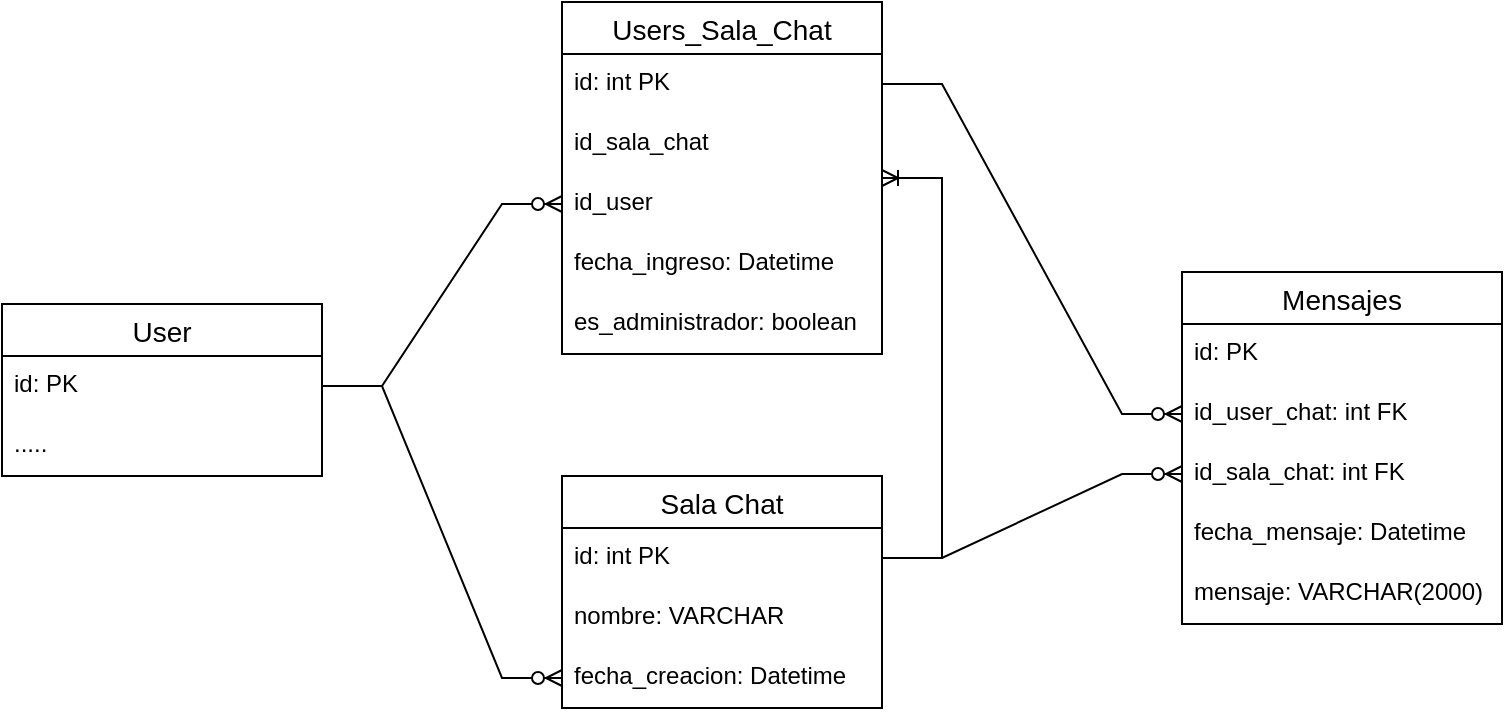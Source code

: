 <mxfile version="20.7.4" type="device"><diagram id="AnDPqsO-bHhKyH5p8Bn4" name="Página-1"><mxGraphModel dx="1036" dy="614" grid="1" gridSize="10" guides="1" tooltips="1" connect="1" arrows="1" fold="1" page="1" pageScale="1" pageWidth="827" pageHeight="1169" math="0" shadow="0"><root><mxCell id="0"/><mxCell id="1" parent="0"/><mxCell id="_MHrmI3OxvsRKM5mEJ_P-1" value="User" style="swimlane;fontStyle=0;childLayout=stackLayout;horizontal=1;startSize=26;horizontalStack=0;resizeParent=1;resizeParentMax=0;resizeLast=0;collapsible=1;marginBottom=0;align=center;fontSize=14;" parent="1" vertex="1"><mxGeometry x="10" y="426" width="160" height="86" as="geometry"/></mxCell><mxCell id="_MHrmI3OxvsRKM5mEJ_P-2" value="id: PK" style="text;strokeColor=none;fillColor=none;spacingLeft=4;spacingRight=4;overflow=hidden;rotatable=0;points=[[0,0.5],[1,0.5]];portConstraint=eastwest;fontSize=12;" parent="_MHrmI3OxvsRKM5mEJ_P-1" vertex="1"><mxGeometry y="26" width="160" height="30" as="geometry"/></mxCell><mxCell id="LAiBTPXUOFDXWaXd3iyk-1" value="....." style="text;strokeColor=none;fillColor=none;spacingLeft=4;spacingRight=4;overflow=hidden;rotatable=0;points=[[0,0.5],[1,0.5]];portConstraint=eastwest;fontSize=12;" vertex="1" parent="_MHrmI3OxvsRKM5mEJ_P-1"><mxGeometry y="56" width="160" height="30" as="geometry"/></mxCell><mxCell id="_MHrmI3OxvsRKM5mEJ_P-6" value="Sala Chat" style="swimlane;fontStyle=0;childLayout=stackLayout;horizontal=1;startSize=26;horizontalStack=0;resizeParent=1;resizeParentMax=0;resizeLast=0;collapsible=1;marginBottom=0;align=center;fontSize=14;" parent="1" vertex="1"><mxGeometry x="290" y="512" width="160" height="116" as="geometry"/></mxCell><mxCell id="_MHrmI3OxvsRKM5mEJ_P-7" value="id: int PK" style="text;strokeColor=none;fillColor=none;spacingLeft=4;spacingRight=4;overflow=hidden;rotatable=0;points=[[0,0.5],[1,0.5]];portConstraint=eastwest;fontSize=12;" parent="_MHrmI3OxvsRKM5mEJ_P-6" vertex="1"><mxGeometry y="26" width="160" height="30" as="geometry"/></mxCell><mxCell id="LAiBTPXUOFDXWaXd3iyk-46" value="nombre: VARCHAR" style="text;strokeColor=none;fillColor=none;spacingLeft=4;spacingRight=4;overflow=hidden;rotatable=0;points=[[0,0.5],[1,0.5]];portConstraint=eastwest;fontSize=12;" vertex="1" parent="_MHrmI3OxvsRKM5mEJ_P-6"><mxGeometry y="56" width="160" height="30" as="geometry"/></mxCell><mxCell id="_MHrmI3OxvsRKM5mEJ_P-12" value="fecha_creacion: Datetime" style="text;strokeColor=none;fillColor=none;spacingLeft=4;spacingRight=4;overflow=hidden;rotatable=0;points=[[0,0.5],[1,0.5]];portConstraint=eastwest;fontSize=12;" parent="_MHrmI3OxvsRKM5mEJ_P-6" vertex="1"><mxGeometry y="86" width="160" height="30" as="geometry"/></mxCell><mxCell id="vWLjmqjZfPkAuFD2riOU-6" value="Mensajes" style="swimlane;fontStyle=0;childLayout=stackLayout;horizontal=1;startSize=26;horizontalStack=0;resizeParent=1;resizeParentMax=0;resizeLast=0;collapsible=1;marginBottom=0;align=center;fontSize=14;" parent="1" vertex="1"><mxGeometry x="600" y="410" width="160" height="176" as="geometry"/></mxCell><mxCell id="vWLjmqjZfPkAuFD2riOU-7" value="id: PK" style="text;strokeColor=none;fillColor=none;spacingLeft=4;spacingRight=4;overflow=hidden;rotatable=0;points=[[0,0.5],[1,0.5]];portConstraint=eastwest;fontSize=12;" parent="vWLjmqjZfPkAuFD2riOU-6" vertex="1"><mxGeometry y="26" width="160" height="30" as="geometry"/></mxCell><mxCell id="vWLjmqjZfPkAuFD2riOU-8" value="id_user_chat: int FK" style="text;strokeColor=none;fillColor=none;spacingLeft=4;spacingRight=4;overflow=hidden;rotatable=0;points=[[0,0.5],[1,0.5]];portConstraint=eastwest;fontSize=12;" parent="vWLjmqjZfPkAuFD2riOU-6" vertex="1"><mxGeometry y="56" width="160" height="30" as="geometry"/></mxCell><mxCell id="LAiBTPXUOFDXWaXd3iyk-48" value="id_sala_chat: int FK" style="text;strokeColor=none;fillColor=none;spacingLeft=4;spacingRight=4;overflow=hidden;rotatable=0;points=[[0,0.5],[1,0.5]];portConstraint=eastwest;fontSize=12;" vertex="1" parent="vWLjmqjZfPkAuFD2riOU-6"><mxGeometry y="86" width="160" height="30" as="geometry"/></mxCell><mxCell id="LAiBTPXUOFDXWaXd3iyk-39" value="fecha_mensaje: Datetime" style="text;strokeColor=none;fillColor=none;spacingLeft=4;spacingRight=4;overflow=hidden;rotatable=0;points=[[0,0.5],[1,0.5]];portConstraint=eastwest;fontSize=12;" vertex="1" parent="vWLjmqjZfPkAuFD2riOU-6"><mxGeometry y="116" width="160" height="30" as="geometry"/></mxCell><mxCell id="LAiBTPXUOFDXWaXd3iyk-40" value="mensaje: VARCHAR(2000)" style="text;strokeColor=none;fillColor=none;spacingLeft=4;spacingRight=4;overflow=hidden;rotatable=0;points=[[0,0.5],[1,0.5]];portConstraint=eastwest;fontSize=12;" vertex="1" parent="vWLjmqjZfPkAuFD2riOU-6"><mxGeometry y="146" width="160" height="30" as="geometry"/></mxCell><mxCell id="LAiBTPXUOFDXWaXd3iyk-30" value="Users_Sala_Chat" style="swimlane;fontStyle=0;childLayout=stackLayout;horizontal=1;startSize=26;horizontalStack=0;resizeParent=1;resizeParentMax=0;resizeLast=0;collapsible=1;marginBottom=0;align=center;fontSize=14;" vertex="1" parent="1"><mxGeometry x="290" y="275" width="160" height="176" as="geometry"/></mxCell><mxCell id="LAiBTPXUOFDXWaXd3iyk-31" value="id: int PK" style="text;strokeColor=none;fillColor=none;spacingLeft=4;spacingRight=4;overflow=hidden;rotatable=0;points=[[0,0.5],[1,0.5]];portConstraint=eastwest;fontSize=12;" vertex="1" parent="LAiBTPXUOFDXWaXd3iyk-30"><mxGeometry y="26" width="160" height="30" as="geometry"/></mxCell><mxCell id="LAiBTPXUOFDXWaXd3iyk-42" value="id_sala_chat" style="text;strokeColor=none;fillColor=none;spacingLeft=4;spacingRight=4;overflow=hidden;rotatable=0;points=[[0,0.5],[1,0.5]];portConstraint=eastwest;fontSize=12;" vertex="1" parent="LAiBTPXUOFDXWaXd3iyk-30"><mxGeometry y="56" width="160" height="30" as="geometry"/></mxCell><mxCell id="LAiBTPXUOFDXWaXd3iyk-33" value="id_user" style="text;strokeColor=none;fillColor=none;spacingLeft=4;spacingRight=4;overflow=hidden;rotatable=0;points=[[0,0.5],[1,0.5]];portConstraint=eastwest;fontSize=12;" vertex="1" parent="LAiBTPXUOFDXWaXd3iyk-30"><mxGeometry y="86" width="160" height="30" as="geometry"/></mxCell><mxCell id="LAiBTPXUOFDXWaXd3iyk-34" value="fecha_ingreso: Datetime" style="text;strokeColor=none;fillColor=none;spacingLeft=4;spacingRight=4;overflow=hidden;rotatable=0;points=[[0,0.5],[1,0.5]];portConstraint=eastwest;fontSize=12;" vertex="1" parent="LAiBTPXUOFDXWaXd3iyk-30"><mxGeometry y="116" width="160" height="30" as="geometry"/></mxCell><mxCell id="LAiBTPXUOFDXWaXd3iyk-47" value="es_administrador: boolean" style="text;strokeColor=none;fillColor=none;spacingLeft=4;spacingRight=4;overflow=hidden;rotatable=0;points=[[0,0.5],[1,0.5]];portConstraint=eastwest;fontSize=12;" vertex="1" parent="LAiBTPXUOFDXWaXd3iyk-30"><mxGeometry y="146" width="160" height="30" as="geometry"/></mxCell><mxCell id="LAiBTPXUOFDXWaXd3iyk-36" value="" style="edgeStyle=entityRelationEdgeStyle;fontSize=12;html=1;endArrow=ERzeroToMany;endFill=1;rounded=0;" edge="1" parent="1" source="_MHrmI3OxvsRKM5mEJ_P-2"><mxGeometry width="100" height="100" relative="1" as="geometry"><mxPoint x="100" y="820" as="sourcePoint"/><mxPoint x="290" y="613" as="targetPoint"/></mxGeometry></mxCell><mxCell id="LAiBTPXUOFDXWaXd3iyk-38" value="" style="edgeStyle=entityRelationEdgeStyle;fontSize=12;html=1;endArrow=ERoneToMany;rounded=0;" edge="1" parent="1" source="_MHrmI3OxvsRKM5mEJ_P-7" target="LAiBTPXUOFDXWaXd3iyk-30"><mxGeometry width="100" height="100" relative="1" as="geometry"><mxPoint x="330" y="700" as="sourcePoint"/><mxPoint x="430" y="600" as="targetPoint"/></mxGeometry></mxCell><mxCell id="LAiBTPXUOFDXWaXd3iyk-43" value="" style="edgeStyle=entityRelationEdgeStyle;fontSize=12;html=1;endArrow=ERzeroToMany;endFill=1;rounded=0;" edge="1" parent="1" source="_MHrmI3OxvsRKM5mEJ_P-2" target="LAiBTPXUOFDXWaXd3iyk-33"><mxGeometry width="100" height="100" relative="1" as="geometry"><mxPoint x="180" y="477" as="sourcePoint"/><mxPoint x="300" y="593" as="targetPoint"/></mxGeometry></mxCell><mxCell id="LAiBTPXUOFDXWaXd3iyk-45" value="" style="edgeStyle=entityRelationEdgeStyle;fontSize=12;html=1;endArrow=ERzeroToMany;endFill=1;rounded=0;" edge="1" parent="1" source="LAiBTPXUOFDXWaXd3iyk-31" target="vWLjmqjZfPkAuFD2riOU-8"><mxGeometry width="100" height="100" relative="1" as="geometry"><mxPoint x="510" y="527" as="sourcePoint"/><mxPoint x="630" y="643" as="targetPoint"/></mxGeometry></mxCell><mxCell id="LAiBTPXUOFDXWaXd3iyk-49" value="" style="edgeStyle=entityRelationEdgeStyle;fontSize=12;html=1;endArrow=ERzeroToMany;endFill=1;rounded=0;" edge="1" parent="1" source="_MHrmI3OxvsRKM5mEJ_P-7" target="LAiBTPXUOFDXWaXd3iyk-48"><mxGeometry width="100" height="100" relative="1" as="geometry"><mxPoint x="460" y="700" as="sourcePoint"/><mxPoint x="610" y="865" as="targetPoint"/></mxGeometry></mxCell></root></mxGraphModel></diagram></mxfile>